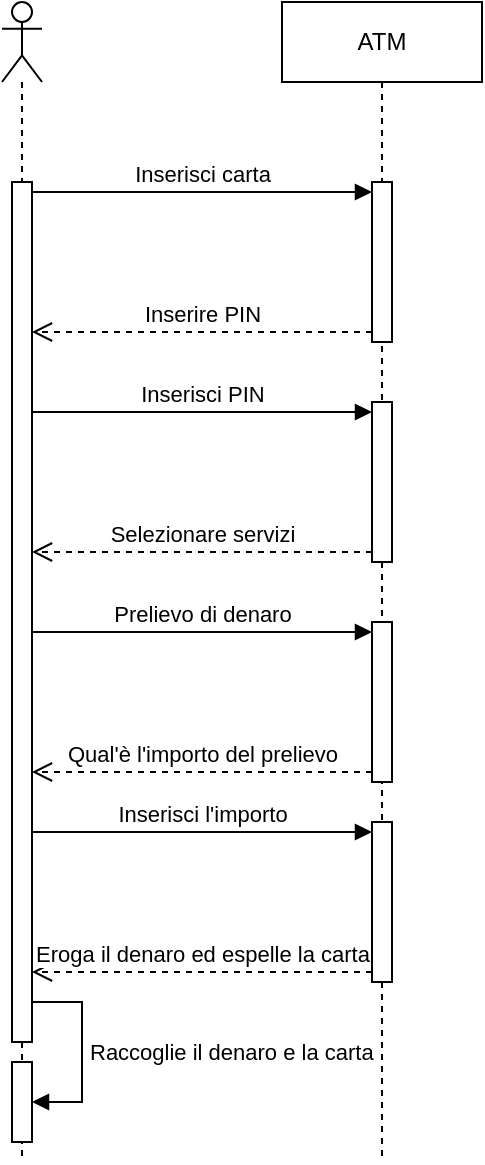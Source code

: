 <mxfile version="22.1.2" type="github">
  <diagram name="Pagina-1" id="OL6ZDqpwB00pBAxmsU1Q">
    <mxGraphModel dx="683" dy="372" grid="1" gridSize="10" guides="1" tooltips="1" connect="1" arrows="1" fold="1" page="1" pageScale="1" pageWidth="827" pageHeight="1169" math="0" shadow="0">
      <root>
        <mxCell id="0" />
        <mxCell id="1" parent="0" />
        <mxCell id="HF-LxzAFCWYtsDe55L92-1" value="" style="shape=umlLifeline;perimeter=lifelinePerimeter;whiteSpace=wrap;html=1;container=1;dropTarget=0;collapsible=0;recursiveResize=0;outlineConnect=0;portConstraint=eastwest;newEdgeStyle={&quot;curved&quot;:0,&quot;rounded&quot;:0};participant=umlActor;" vertex="1" parent="1">
          <mxGeometry x="110" y="40" width="20" height="580" as="geometry" />
        </mxCell>
        <mxCell id="HF-LxzAFCWYtsDe55L92-15" value="&lt;br&gt;&lt;br&gt;&lt;br&gt;&lt;br&gt;&lt;br&gt;&lt;br&gt;" style="html=1;points=[[0,0,0,0,5],[0,1,0,0,-5],[1,0,0,0,5],[1,1,0,0,-5]];perimeter=orthogonalPerimeter;outlineConnect=0;targetShapes=umlLifeline;portConstraint=eastwest;newEdgeStyle={&quot;curved&quot;:0,&quot;rounded&quot;:0};" vertex="1" parent="HF-LxzAFCWYtsDe55L92-1">
          <mxGeometry x="5" y="90" width="10" height="430" as="geometry" />
        </mxCell>
        <mxCell id="HF-LxzAFCWYtsDe55L92-25" value="" style="html=1;points=[[0,0,0,0,5],[0,1,0,0,-5],[1,0,0,0,5],[1,1,0,0,-5]];perimeter=orthogonalPerimeter;outlineConnect=0;targetShapes=umlLifeline;portConstraint=eastwest;newEdgeStyle={&quot;curved&quot;:0,&quot;rounded&quot;:0};" vertex="1" parent="HF-LxzAFCWYtsDe55L92-1">
          <mxGeometry x="5" y="530" width="10" height="40" as="geometry" />
        </mxCell>
        <mxCell id="HF-LxzAFCWYtsDe55L92-26" value="Raccoglie il denaro e la carta" style="html=1;align=left;spacingLeft=2;endArrow=block;rounded=0;edgeStyle=orthogonalEdgeStyle;curved=0;rounded=0;" edge="1" target="HF-LxzAFCWYtsDe55L92-25" parent="HF-LxzAFCWYtsDe55L92-1" source="HF-LxzAFCWYtsDe55L92-15">
          <mxGeometry relative="1" as="geometry">
            <mxPoint x="30" y="460" as="sourcePoint" />
            <Array as="points">
              <mxPoint x="40" y="500" />
              <mxPoint x="40" y="550" />
            </Array>
          </mxGeometry>
        </mxCell>
        <mxCell id="HF-LxzAFCWYtsDe55L92-2" value="ATM" style="shape=umlLifeline;perimeter=lifelinePerimeter;whiteSpace=wrap;html=1;container=1;dropTarget=0;collapsible=0;recursiveResize=0;outlineConnect=0;portConstraint=eastwest;newEdgeStyle={&quot;curved&quot;:0,&quot;rounded&quot;:0};" vertex="1" parent="1">
          <mxGeometry x="250" y="40" width="100" height="580" as="geometry" />
        </mxCell>
        <mxCell id="HF-LxzAFCWYtsDe55L92-12" value="" style="html=1;points=[[0,0,0,0,5],[0,1,0,0,-5],[1,0,0,0,5],[1,1,0,0,-5]];perimeter=orthogonalPerimeter;outlineConnect=0;targetShapes=umlLifeline;portConstraint=eastwest;newEdgeStyle={&quot;curved&quot;:0,&quot;rounded&quot;:0};" vertex="1" parent="HF-LxzAFCWYtsDe55L92-2">
          <mxGeometry x="45" y="90" width="10" height="80" as="geometry" />
        </mxCell>
        <mxCell id="HF-LxzAFCWYtsDe55L92-16" value="" style="html=1;points=[[0,0,0,0,5],[0,1,0,0,-5],[1,0,0,0,5],[1,1,0,0,-5]];perimeter=orthogonalPerimeter;outlineConnect=0;targetShapes=umlLifeline;portConstraint=eastwest;newEdgeStyle={&quot;curved&quot;:0,&quot;rounded&quot;:0};" vertex="1" parent="HF-LxzAFCWYtsDe55L92-2">
          <mxGeometry x="45" y="200" width="10" height="80" as="geometry" />
        </mxCell>
        <mxCell id="HF-LxzAFCWYtsDe55L92-19" value="" style="html=1;points=[[0,0,0,0,5],[0,1,0,0,-5],[1,0,0,0,5],[1,1,0,0,-5]];perimeter=orthogonalPerimeter;outlineConnect=0;targetShapes=umlLifeline;portConstraint=eastwest;newEdgeStyle={&quot;curved&quot;:0,&quot;rounded&quot;:0};" vertex="1" parent="HF-LxzAFCWYtsDe55L92-2">
          <mxGeometry x="45" y="310" width="10" height="80" as="geometry" />
        </mxCell>
        <mxCell id="HF-LxzAFCWYtsDe55L92-22" value="" style="html=1;points=[[0,0,0,0,5],[0,1,0,0,-5],[1,0,0,0,5],[1,1,0,0,-5]];perimeter=orthogonalPerimeter;outlineConnect=0;targetShapes=umlLifeline;portConstraint=eastwest;newEdgeStyle={&quot;curved&quot;:0,&quot;rounded&quot;:0};" vertex="1" parent="HF-LxzAFCWYtsDe55L92-2">
          <mxGeometry x="45" y="410" width="10" height="80" as="geometry" />
        </mxCell>
        <mxCell id="HF-LxzAFCWYtsDe55L92-13" value="Inserisci carta" style="html=1;verticalAlign=bottom;endArrow=block;curved=0;rounded=0;entryX=0;entryY=0;entryDx=0;entryDy=5;exitX=1;exitY=0;exitDx=0;exitDy=5;exitPerimeter=0;" edge="1" target="HF-LxzAFCWYtsDe55L92-12" parent="1" source="HF-LxzAFCWYtsDe55L92-15">
          <mxGeometry relative="1" as="geometry">
            <mxPoint x="225" y="135" as="sourcePoint" />
            <mxPoint as="offset" />
          </mxGeometry>
        </mxCell>
        <mxCell id="HF-LxzAFCWYtsDe55L92-14" value="Inserire PIN" style="html=1;verticalAlign=bottom;endArrow=open;dashed=1;endSize=8;curved=0;rounded=0;exitX=0;exitY=1;exitDx=0;exitDy=-5;" edge="1" source="HF-LxzAFCWYtsDe55L92-12" parent="1" target="HF-LxzAFCWYtsDe55L92-15">
          <mxGeometry relative="1" as="geometry">
            <mxPoint x="225" y="205" as="targetPoint" />
          </mxGeometry>
        </mxCell>
        <mxCell id="HF-LxzAFCWYtsDe55L92-17" value="Inserisci PIN" style="html=1;verticalAlign=bottom;endArrow=block;curved=0;rounded=0;entryX=0;entryY=0;entryDx=0;entryDy=5;" edge="1" target="HF-LxzAFCWYtsDe55L92-16" parent="1" source="HF-LxzAFCWYtsDe55L92-15">
          <mxGeometry relative="1" as="geometry">
            <mxPoint x="160" y="230" as="sourcePoint" />
          </mxGeometry>
        </mxCell>
        <mxCell id="HF-LxzAFCWYtsDe55L92-18" value="Selezionare servizi" style="html=1;verticalAlign=bottom;endArrow=open;dashed=1;endSize=8;curved=0;rounded=0;exitX=0;exitY=1;exitDx=0;exitDy=-5;exitPerimeter=0;" edge="1" source="HF-LxzAFCWYtsDe55L92-16" parent="1" target="HF-LxzAFCWYtsDe55L92-15">
          <mxGeometry relative="1" as="geometry">
            <mxPoint x="160" y="320" as="targetPoint" />
          </mxGeometry>
        </mxCell>
        <mxCell id="HF-LxzAFCWYtsDe55L92-20" value="Prelievo di denaro" style="html=1;verticalAlign=bottom;endArrow=block;curved=0;rounded=0;entryX=0;entryY=0;entryDx=0;entryDy=5;" edge="1" target="HF-LxzAFCWYtsDe55L92-19" parent="1" source="HF-LxzAFCWYtsDe55L92-15">
          <mxGeometry relative="1" as="geometry">
            <mxPoint x="225" y="355" as="sourcePoint" />
          </mxGeometry>
        </mxCell>
        <mxCell id="HF-LxzAFCWYtsDe55L92-21" value="Qual&#39;è l&#39;importo del prelievo" style="html=1;verticalAlign=bottom;endArrow=open;dashed=1;endSize=8;curved=0;rounded=0;exitX=0;exitY=1;exitDx=0;exitDy=-5;" edge="1" source="HF-LxzAFCWYtsDe55L92-19" parent="1" target="HF-LxzAFCWYtsDe55L92-15">
          <mxGeometry x="0.003" relative="1" as="geometry">
            <mxPoint x="225" y="425" as="targetPoint" />
            <mxPoint as="offset" />
          </mxGeometry>
        </mxCell>
        <mxCell id="HF-LxzAFCWYtsDe55L92-23" value="Inserisci l&#39;importo" style="html=1;verticalAlign=bottom;endArrow=block;curved=0;rounded=0;entryX=0;entryY=0;entryDx=0;entryDy=5;" edge="1" target="HF-LxzAFCWYtsDe55L92-22" parent="1" source="HF-LxzAFCWYtsDe55L92-15">
          <mxGeometry relative="1" as="geometry">
            <mxPoint x="225" y="455" as="sourcePoint" />
          </mxGeometry>
        </mxCell>
        <mxCell id="HF-LxzAFCWYtsDe55L92-24" value="Eroga il denaro ed espelle la carta" style="html=1;verticalAlign=bottom;endArrow=open;dashed=1;endSize=8;curved=0;rounded=0;exitX=0;exitY=1;exitDx=0;exitDy=-5;" edge="1" source="HF-LxzAFCWYtsDe55L92-22" parent="1" target="HF-LxzAFCWYtsDe55L92-15">
          <mxGeometry x="0.003" relative="1" as="geometry">
            <mxPoint x="225" y="525" as="targetPoint" />
            <mxPoint as="offset" />
          </mxGeometry>
        </mxCell>
      </root>
    </mxGraphModel>
  </diagram>
</mxfile>
